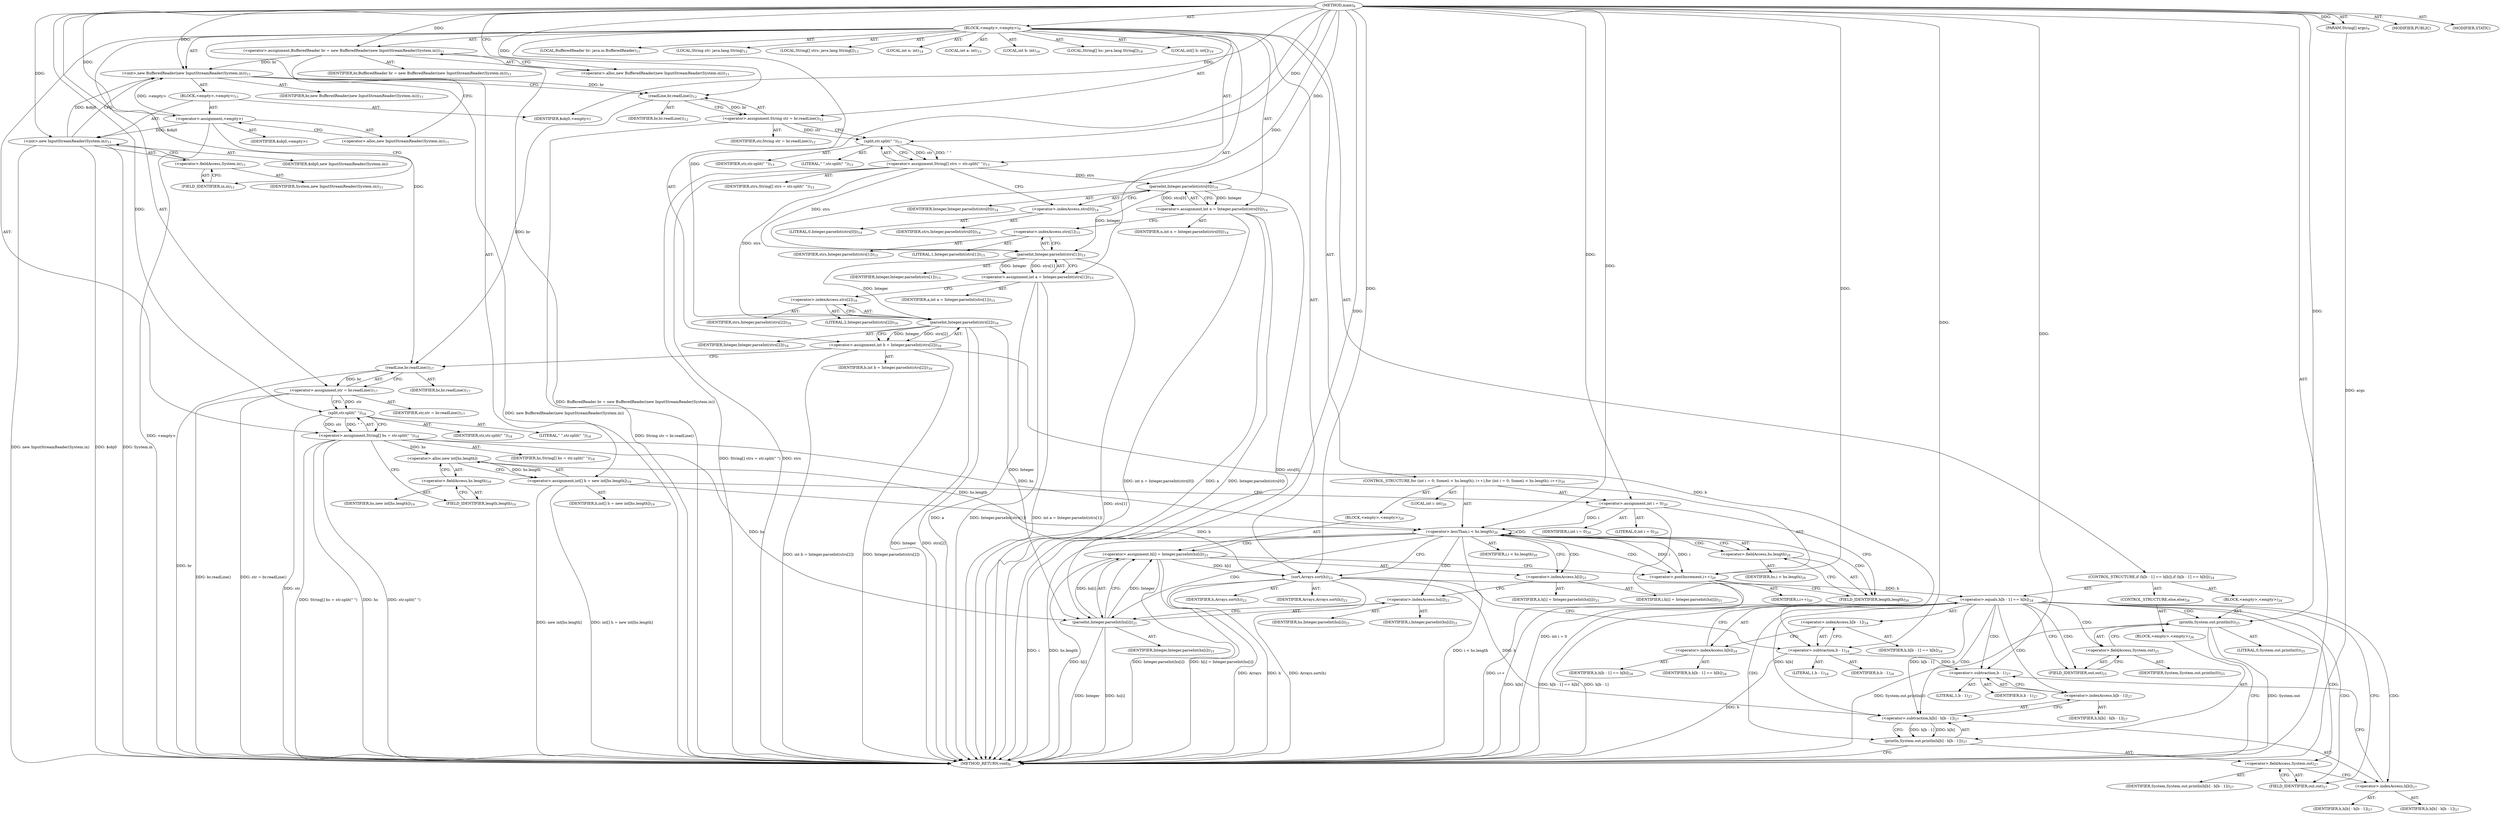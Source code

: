digraph "main" {  
"19" [label = <(METHOD,main)<SUB>9</SUB>> ]
"20" [label = <(PARAM,String[] args)<SUB>9</SUB>> ]
"21" [label = <(BLOCK,&lt;empty&gt;,&lt;empty&gt;)<SUB>9</SUB>> ]
"4" [label = <(LOCAL,BufferedReader br: java.io.BufferedReader)<SUB>11</SUB>> ]
"22" [label = <(&lt;operator&gt;.assignment,BufferedReader br = new BufferedReader(new InputStreamReader(System.in)))<SUB>11</SUB>> ]
"23" [label = <(IDENTIFIER,br,BufferedReader br = new BufferedReader(new InputStreamReader(System.in)))<SUB>11</SUB>> ]
"24" [label = <(&lt;operator&gt;.alloc,new BufferedReader(new InputStreamReader(System.in)))<SUB>11</SUB>> ]
"25" [label = <(&lt;init&gt;,new BufferedReader(new InputStreamReader(System.in)))<SUB>11</SUB>> ]
"3" [label = <(IDENTIFIER,br,new BufferedReader(new InputStreamReader(System.in)))<SUB>11</SUB>> ]
"26" [label = <(BLOCK,&lt;empty&gt;,&lt;empty&gt;)<SUB>11</SUB>> ]
"27" [label = <(&lt;operator&gt;.assignment,&lt;empty&gt;)> ]
"28" [label = <(IDENTIFIER,$obj0,&lt;empty&gt;)> ]
"29" [label = <(&lt;operator&gt;.alloc,new InputStreamReader(System.in))<SUB>11</SUB>> ]
"30" [label = <(&lt;init&gt;,new InputStreamReader(System.in))<SUB>11</SUB>> ]
"31" [label = <(IDENTIFIER,$obj0,new InputStreamReader(System.in))> ]
"32" [label = <(&lt;operator&gt;.fieldAccess,System.in)<SUB>11</SUB>> ]
"33" [label = <(IDENTIFIER,System,new InputStreamReader(System.in))<SUB>11</SUB>> ]
"34" [label = <(FIELD_IDENTIFIER,in,in)<SUB>11</SUB>> ]
"35" [label = <(IDENTIFIER,$obj0,&lt;empty&gt;)> ]
"36" [label = <(LOCAL,String str: java.lang.String)<SUB>12</SUB>> ]
"37" [label = <(&lt;operator&gt;.assignment,String str = br.readLine())<SUB>12</SUB>> ]
"38" [label = <(IDENTIFIER,str,String str = br.readLine())<SUB>12</SUB>> ]
"39" [label = <(readLine,br.readLine())<SUB>12</SUB>> ]
"40" [label = <(IDENTIFIER,br,br.readLine())<SUB>12</SUB>> ]
"41" [label = <(LOCAL,String[] strs: java.lang.String[])<SUB>13</SUB>> ]
"42" [label = <(&lt;operator&gt;.assignment,String[] strs = str.split(&quot; &quot;))<SUB>13</SUB>> ]
"43" [label = <(IDENTIFIER,strs,String[] strs = str.split(&quot; &quot;))<SUB>13</SUB>> ]
"44" [label = <(split,str.split(&quot; &quot;))<SUB>13</SUB>> ]
"45" [label = <(IDENTIFIER,str,str.split(&quot; &quot;))<SUB>13</SUB>> ]
"46" [label = <(LITERAL,&quot; &quot;,str.split(&quot; &quot;))<SUB>13</SUB>> ]
"47" [label = <(LOCAL,int n: int)<SUB>14</SUB>> ]
"48" [label = <(&lt;operator&gt;.assignment,int n = Integer.parseInt(strs[0]))<SUB>14</SUB>> ]
"49" [label = <(IDENTIFIER,n,int n = Integer.parseInt(strs[0]))<SUB>14</SUB>> ]
"50" [label = <(parseInt,Integer.parseInt(strs[0]))<SUB>14</SUB>> ]
"51" [label = <(IDENTIFIER,Integer,Integer.parseInt(strs[0]))<SUB>14</SUB>> ]
"52" [label = <(&lt;operator&gt;.indexAccess,strs[0])<SUB>14</SUB>> ]
"53" [label = <(IDENTIFIER,strs,Integer.parseInt(strs[0]))<SUB>14</SUB>> ]
"54" [label = <(LITERAL,0,Integer.parseInt(strs[0]))<SUB>14</SUB>> ]
"55" [label = <(LOCAL,int a: int)<SUB>15</SUB>> ]
"56" [label = <(&lt;operator&gt;.assignment,int a = Integer.parseInt(strs[1]))<SUB>15</SUB>> ]
"57" [label = <(IDENTIFIER,a,int a = Integer.parseInt(strs[1]))<SUB>15</SUB>> ]
"58" [label = <(parseInt,Integer.parseInt(strs[1]))<SUB>15</SUB>> ]
"59" [label = <(IDENTIFIER,Integer,Integer.parseInt(strs[1]))<SUB>15</SUB>> ]
"60" [label = <(&lt;operator&gt;.indexAccess,strs[1])<SUB>15</SUB>> ]
"61" [label = <(IDENTIFIER,strs,Integer.parseInt(strs[1]))<SUB>15</SUB>> ]
"62" [label = <(LITERAL,1,Integer.parseInt(strs[1]))<SUB>15</SUB>> ]
"63" [label = <(LOCAL,int b: int)<SUB>16</SUB>> ]
"64" [label = <(&lt;operator&gt;.assignment,int b = Integer.parseInt(strs[2]))<SUB>16</SUB>> ]
"65" [label = <(IDENTIFIER,b,int b = Integer.parseInt(strs[2]))<SUB>16</SUB>> ]
"66" [label = <(parseInt,Integer.parseInt(strs[2]))<SUB>16</SUB>> ]
"67" [label = <(IDENTIFIER,Integer,Integer.parseInt(strs[2]))<SUB>16</SUB>> ]
"68" [label = <(&lt;operator&gt;.indexAccess,strs[2])<SUB>16</SUB>> ]
"69" [label = <(IDENTIFIER,strs,Integer.parseInt(strs[2]))<SUB>16</SUB>> ]
"70" [label = <(LITERAL,2,Integer.parseInt(strs[2]))<SUB>16</SUB>> ]
"71" [label = <(&lt;operator&gt;.assignment,str = br.readLine())<SUB>17</SUB>> ]
"72" [label = <(IDENTIFIER,str,str = br.readLine())<SUB>17</SUB>> ]
"73" [label = <(readLine,br.readLine())<SUB>17</SUB>> ]
"74" [label = <(IDENTIFIER,br,br.readLine())<SUB>17</SUB>> ]
"75" [label = <(LOCAL,String[] hs: java.lang.String[])<SUB>18</SUB>> ]
"76" [label = <(&lt;operator&gt;.assignment,String[] hs = str.split(&quot; &quot;))<SUB>18</SUB>> ]
"77" [label = <(IDENTIFIER,hs,String[] hs = str.split(&quot; &quot;))<SUB>18</SUB>> ]
"78" [label = <(split,str.split(&quot; &quot;))<SUB>18</SUB>> ]
"79" [label = <(IDENTIFIER,str,str.split(&quot; &quot;))<SUB>18</SUB>> ]
"80" [label = <(LITERAL,&quot; &quot;,str.split(&quot; &quot;))<SUB>18</SUB>> ]
"81" [label = <(LOCAL,int[] h: int[])<SUB>19</SUB>> ]
"82" [label = <(&lt;operator&gt;.assignment,int[] h = new int[hs.length])<SUB>19</SUB>> ]
"83" [label = <(IDENTIFIER,h,int[] h = new int[hs.length])<SUB>19</SUB>> ]
"84" [label = <(&lt;operator&gt;.alloc,new int[hs.length])> ]
"85" [label = <(&lt;operator&gt;.fieldAccess,hs.length)<SUB>19</SUB>> ]
"86" [label = <(IDENTIFIER,hs,new int[hs.length])<SUB>19</SUB>> ]
"87" [label = <(FIELD_IDENTIFIER,length,length)<SUB>19</SUB>> ]
"88" [label = <(CONTROL_STRUCTURE,for (int i = 0; Some(i &lt; hs.length); i++),for (int i = 0; Some(i &lt; hs.length); i++))<SUB>20</SUB>> ]
"89" [label = <(LOCAL,int i: int)<SUB>20</SUB>> ]
"90" [label = <(&lt;operator&gt;.assignment,int i = 0)<SUB>20</SUB>> ]
"91" [label = <(IDENTIFIER,i,int i = 0)<SUB>20</SUB>> ]
"92" [label = <(LITERAL,0,int i = 0)<SUB>20</SUB>> ]
"93" [label = <(&lt;operator&gt;.lessThan,i &lt; hs.length)<SUB>20</SUB>> ]
"94" [label = <(IDENTIFIER,i,i &lt; hs.length)<SUB>20</SUB>> ]
"95" [label = <(&lt;operator&gt;.fieldAccess,hs.length)<SUB>20</SUB>> ]
"96" [label = <(IDENTIFIER,hs,i &lt; hs.length)<SUB>20</SUB>> ]
"97" [label = <(FIELD_IDENTIFIER,length,length)<SUB>20</SUB>> ]
"98" [label = <(&lt;operator&gt;.postIncrement,i++)<SUB>20</SUB>> ]
"99" [label = <(IDENTIFIER,i,i++)<SUB>20</SUB>> ]
"100" [label = <(BLOCK,&lt;empty&gt;,&lt;empty&gt;)<SUB>20</SUB>> ]
"101" [label = <(&lt;operator&gt;.assignment,h[i] = Integer.parseInt(hs[i]))<SUB>21</SUB>> ]
"102" [label = <(&lt;operator&gt;.indexAccess,h[i])<SUB>21</SUB>> ]
"103" [label = <(IDENTIFIER,h,h[i] = Integer.parseInt(hs[i]))<SUB>21</SUB>> ]
"104" [label = <(IDENTIFIER,i,h[i] = Integer.parseInt(hs[i]))<SUB>21</SUB>> ]
"105" [label = <(parseInt,Integer.parseInt(hs[i]))<SUB>21</SUB>> ]
"106" [label = <(IDENTIFIER,Integer,Integer.parseInt(hs[i]))<SUB>21</SUB>> ]
"107" [label = <(&lt;operator&gt;.indexAccess,hs[i])<SUB>21</SUB>> ]
"108" [label = <(IDENTIFIER,hs,Integer.parseInt(hs[i]))<SUB>21</SUB>> ]
"109" [label = <(IDENTIFIER,i,Integer.parseInt(hs[i]))<SUB>21</SUB>> ]
"110" [label = <(sort,Arrays.sort(h))<SUB>23</SUB>> ]
"111" [label = <(IDENTIFIER,Arrays,Arrays.sort(h))<SUB>23</SUB>> ]
"112" [label = <(IDENTIFIER,h,Arrays.sort(h))<SUB>23</SUB>> ]
"113" [label = <(CONTROL_STRUCTURE,if (h[b - 1] == h[b]),if (h[b - 1] == h[b]))<SUB>24</SUB>> ]
"114" [label = <(&lt;operator&gt;.equals,h[b - 1] == h[b])<SUB>24</SUB>> ]
"115" [label = <(&lt;operator&gt;.indexAccess,h[b - 1])<SUB>24</SUB>> ]
"116" [label = <(IDENTIFIER,h,h[b - 1] == h[b])<SUB>24</SUB>> ]
"117" [label = <(&lt;operator&gt;.subtraction,b - 1)<SUB>24</SUB>> ]
"118" [label = <(IDENTIFIER,b,b - 1)<SUB>24</SUB>> ]
"119" [label = <(LITERAL,1,b - 1)<SUB>24</SUB>> ]
"120" [label = <(&lt;operator&gt;.indexAccess,h[b])<SUB>24</SUB>> ]
"121" [label = <(IDENTIFIER,h,h[b - 1] == h[b])<SUB>24</SUB>> ]
"122" [label = <(IDENTIFIER,b,h[b - 1] == h[b])<SUB>24</SUB>> ]
"123" [label = <(BLOCK,&lt;empty&gt;,&lt;empty&gt;)<SUB>24</SUB>> ]
"124" [label = <(println,System.out.println(0))<SUB>25</SUB>> ]
"125" [label = <(&lt;operator&gt;.fieldAccess,System.out)<SUB>25</SUB>> ]
"126" [label = <(IDENTIFIER,System,System.out.println(0))<SUB>25</SUB>> ]
"127" [label = <(FIELD_IDENTIFIER,out,out)<SUB>25</SUB>> ]
"128" [label = <(LITERAL,0,System.out.println(0))<SUB>25</SUB>> ]
"129" [label = <(CONTROL_STRUCTURE,else,else)<SUB>26</SUB>> ]
"130" [label = <(BLOCK,&lt;empty&gt;,&lt;empty&gt;)<SUB>26</SUB>> ]
"131" [label = <(println,System.out.println(h[b] - h[b - 1]))<SUB>27</SUB>> ]
"132" [label = <(&lt;operator&gt;.fieldAccess,System.out)<SUB>27</SUB>> ]
"133" [label = <(IDENTIFIER,System,System.out.println(h[b] - h[b - 1]))<SUB>27</SUB>> ]
"134" [label = <(FIELD_IDENTIFIER,out,out)<SUB>27</SUB>> ]
"135" [label = <(&lt;operator&gt;.subtraction,h[b] - h[b - 1])<SUB>27</SUB>> ]
"136" [label = <(&lt;operator&gt;.indexAccess,h[b])<SUB>27</SUB>> ]
"137" [label = <(IDENTIFIER,h,h[b] - h[b - 1])<SUB>27</SUB>> ]
"138" [label = <(IDENTIFIER,b,h[b] - h[b - 1])<SUB>27</SUB>> ]
"139" [label = <(&lt;operator&gt;.indexAccess,h[b - 1])<SUB>27</SUB>> ]
"140" [label = <(IDENTIFIER,h,h[b] - h[b - 1])<SUB>27</SUB>> ]
"141" [label = <(&lt;operator&gt;.subtraction,b - 1)<SUB>27</SUB>> ]
"142" [label = <(IDENTIFIER,b,b - 1)<SUB>27</SUB>> ]
"143" [label = <(LITERAL,1,b - 1)<SUB>27</SUB>> ]
"144" [label = <(MODIFIER,PUBLIC)> ]
"145" [label = <(MODIFIER,STATIC)> ]
"146" [label = <(METHOD_RETURN,void)<SUB>9</SUB>> ]
  "19" -> "20"  [ label = "AST: "] 
  "19" -> "21"  [ label = "AST: "] 
  "19" -> "144"  [ label = "AST: "] 
  "19" -> "145"  [ label = "AST: "] 
  "19" -> "146"  [ label = "AST: "] 
  "21" -> "4"  [ label = "AST: "] 
  "21" -> "22"  [ label = "AST: "] 
  "21" -> "25"  [ label = "AST: "] 
  "21" -> "36"  [ label = "AST: "] 
  "21" -> "37"  [ label = "AST: "] 
  "21" -> "41"  [ label = "AST: "] 
  "21" -> "42"  [ label = "AST: "] 
  "21" -> "47"  [ label = "AST: "] 
  "21" -> "48"  [ label = "AST: "] 
  "21" -> "55"  [ label = "AST: "] 
  "21" -> "56"  [ label = "AST: "] 
  "21" -> "63"  [ label = "AST: "] 
  "21" -> "64"  [ label = "AST: "] 
  "21" -> "71"  [ label = "AST: "] 
  "21" -> "75"  [ label = "AST: "] 
  "21" -> "76"  [ label = "AST: "] 
  "21" -> "81"  [ label = "AST: "] 
  "21" -> "82"  [ label = "AST: "] 
  "21" -> "88"  [ label = "AST: "] 
  "21" -> "110"  [ label = "AST: "] 
  "21" -> "113"  [ label = "AST: "] 
  "22" -> "23"  [ label = "AST: "] 
  "22" -> "24"  [ label = "AST: "] 
  "25" -> "3"  [ label = "AST: "] 
  "25" -> "26"  [ label = "AST: "] 
  "26" -> "27"  [ label = "AST: "] 
  "26" -> "30"  [ label = "AST: "] 
  "26" -> "35"  [ label = "AST: "] 
  "27" -> "28"  [ label = "AST: "] 
  "27" -> "29"  [ label = "AST: "] 
  "30" -> "31"  [ label = "AST: "] 
  "30" -> "32"  [ label = "AST: "] 
  "32" -> "33"  [ label = "AST: "] 
  "32" -> "34"  [ label = "AST: "] 
  "37" -> "38"  [ label = "AST: "] 
  "37" -> "39"  [ label = "AST: "] 
  "39" -> "40"  [ label = "AST: "] 
  "42" -> "43"  [ label = "AST: "] 
  "42" -> "44"  [ label = "AST: "] 
  "44" -> "45"  [ label = "AST: "] 
  "44" -> "46"  [ label = "AST: "] 
  "48" -> "49"  [ label = "AST: "] 
  "48" -> "50"  [ label = "AST: "] 
  "50" -> "51"  [ label = "AST: "] 
  "50" -> "52"  [ label = "AST: "] 
  "52" -> "53"  [ label = "AST: "] 
  "52" -> "54"  [ label = "AST: "] 
  "56" -> "57"  [ label = "AST: "] 
  "56" -> "58"  [ label = "AST: "] 
  "58" -> "59"  [ label = "AST: "] 
  "58" -> "60"  [ label = "AST: "] 
  "60" -> "61"  [ label = "AST: "] 
  "60" -> "62"  [ label = "AST: "] 
  "64" -> "65"  [ label = "AST: "] 
  "64" -> "66"  [ label = "AST: "] 
  "66" -> "67"  [ label = "AST: "] 
  "66" -> "68"  [ label = "AST: "] 
  "68" -> "69"  [ label = "AST: "] 
  "68" -> "70"  [ label = "AST: "] 
  "71" -> "72"  [ label = "AST: "] 
  "71" -> "73"  [ label = "AST: "] 
  "73" -> "74"  [ label = "AST: "] 
  "76" -> "77"  [ label = "AST: "] 
  "76" -> "78"  [ label = "AST: "] 
  "78" -> "79"  [ label = "AST: "] 
  "78" -> "80"  [ label = "AST: "] 
  "82" -> "83"  [ label = "AST: "] 
  "82" -> "84"  [ label = "AST: "] 
  "84" -> "85"  [ label = "AST: "] 
  "85" -> "86"  [ label = "AST: "] 
  "85" -> "87"  [ label = "AST: "] 
  "88" -> "89"  [ label = "AST: "] 
  "88" -> "90"  [ label = "AST: "] 
  "88" -> "93"  [ label = "AST: "] 
  "88" -> "98"  [ label = "AST: "] 
  "88" -> "100"  [ label = "AST: "] 
  "90" -> "91"  [ label = "AST: "] 
  "90" -> "92"  [ label = "AST: "] 
  "93" -> "94"  [ label = "AST: "] 
  "93" -> "95"  [ label = "AST: "] 
  "95" -> "96"  [ label = "AST: "] 
  "95" -> "97"  [ label = "AST: "] 
  "98" -> "99"  [ label = "AST: "] 
  "100" -> "101"  [ label = "AST: "] 
  "101" -> "102"  [ label = "AST: "] 
  "101" -> "105"  [ label = "AST: "] 
  "102" -> "103"  [ label = "AST: "] 
  "102" -> "104"  [ label = "AST: "] 
  "105" -> "106"  [ label = "AST: "] 
  "105" -> "107"  [ label = "AST: "] 
  "107" -> "108"  [ label = "AST: "] 
  "107" -> "109"  [ label = "AST: "] 
  "110" -> "111"  [ label = "AST: "] 
  "110" -> "112"  [ label = "AST: "] 
  "113" -> "114"  [ label = "AST: "] 
  "113" -> "123"  [ label = "AST: "] 
  "113" -> "129"  [ label = "AST: "] 
  "114" -> "115"  [ label = "AST: "] 
  "114" -> "120"  [ label = "AST: "] 
  "115" -> "116"  [ label = "AST: "] 
  "115" -> "117"  [ label = "AST: "] 
  "117" -> "118"  [ label = "AST: "] 
  "117" -> "119"  [ label = "AST: "] 
  "120" -> "121"  [ label = "AST: "] 
  "120" -> "122"  [ label = "AST: "] 
  "123" -> "124"  [ label = "AST: "] 
  "124" -> "125"  [ label = "AST: "] 
  "124" -> "128"  [ label = "AST: "] 
  "125" -> "126"  [ label = "AST: "] 
  "125" -> "127"  [ label = "AST: "] 
  "129" -> "130"  [ label = "AST: "] 
  "130" -> "131"  [ label = "AST: "] 
  "131" -> "132"  [ label = "AST: "] 
  "131" -> "135"  [ label = "AST: "] 
  "132" -> "133"  [ label = "AST: "] 
  "132" -> "134"  [ label = "AST: "] 
  "135" -> "136"  [ label = "AST: "] 
  "135" -> "139"  [ label = "AST: "] 
  "136" -> "137"  [ label = "AST: "] 
  "136" -> "138"  [ label = "AST: "] 
  "139" -> "140"  [ label = "AST: "] 
  "139" -> "141"  [ label = "AST: "] 
  "141" -> "142"  [ label = "AST: "] 
  "141" -> "143"  [ label = "AST: "] 
  "22" -> "29"  [ label = "CFG: "] 
  "25" -> "39"  [ label = "CFG: "] 
  "37" -> "44"  [ label = "CFG: "] 
  "42" -> "52"  [ label = "CFG: "] 
  "48" -> "60"  [ label = "CFG: "] 
  "56" -> "68"  [ label = "CFG: "] 
  "64" -> "73"  [ label = "CFG: "] 
  "71" -> "78"  [ label = "CFG: "] 
  "76" -> "87"  [ label = "CFG: "] 
  "82" -> "90"  [ label = "CFG: "] 
  "110" -> "117"  [ label = "CFG: "] 
  "24" -> "22"  [ label = "CFG: "] 
  "39" -> "37"  [ label = "CFG: "] 
  "44" -> "42"  [ label = "CFG: "] 
  "50" -> "48"  [ label = "CFG: "] 
  "58" -> "56"  [ label = "CFG: "] 
  "66" -> "64"  [ label = "CFG: "] 
  "73" -> "71"  [ label = "CFG: "] 
  "78" -> "76"  [ label = "CFG: "] 
  "84" -> "82"  [ label = "CFG: "] 
  "90" -> "97"  [ label = "CFG: "] 
  "93" -> "102"  [ label = "CFG: "] 
  "93" -> "110"  [ label = "CFG: "] 
  "98" -> "97"  [ label = "CFG: "] 
  "114" -> "127"  [ label = "CFG: "] 
  "114" -> "134"  [ label = "CFG: "] 
  "27" -> "34"  [ label = "CFG: "] 
  "30" -> "25"  [ label = "CFG: "] 
  "52" -> "50"  [ label = "CFG: "] 
  "60" -> "58"  [ label = "CFG: "] 
  "68" -> "66"  [ label = "CFG: "] 
  "85" -> "84"  [ label = "CFG: "] 
  "95" -> "93"  [ label = "CFG: "] 
  "101" -> "98"  [ label = "CFG: "] 
  "115" -> "120"  [ label = "CFG: "] 
  "120" -> "114"  [ label = "CFG: "] 
  "124" -> "146"  [ label = "CFG: "] 
  "29" -> "27"  [ label = "CFG: "] 
  "32" -> "30"  [ label = "CFG: "] 
  "87" -> "85"  [ label = "CFG: "] 
  "97" -> "95"  [ label = "CFG: "] 
  "102" -> "107"  [ label = "CFG: "] 
  "105" -> "101"  [ label = "CFG: "] 
  "117" -> "115"  [ label = "CFG: "] 
  "125" -> "124"  [ label = "CFG: "] 
  "131" -> "146"  [ label = "CFG: "] 
  "34" -> "32"  [ label = "CFG: "] 
  "107" -> "105"  [ label = "CFG: "] 
  "127" -> "125"  [ label = "CFG: "] 
  "132" -> "136"  [ label = "CFG: "] 
  "135" -> "131"  [ label = "CFG: "] 
  "134" -> "132"  [ label = "CFG: "] 
  "136" -> "141"  [ label = "CFG: "] 
  "139" -> "135"  [ label = "CFG: "] 
  "141" -> "139"  [ label = "CFG: "] 
  "19" -> "24"  [ label = "CFG: "] 
  "20" -> "146"  [ label = "DDG: args"] 
  "22" -> "146"  [ label = "DDG: BufferedReader br = new BufferedReader(new InputStreamReader(System.in))"] 
  "27" -> "146"  [ label = "DDG: &lt;empty&gt;"] 
  "30" -> "146"  [ label = "DDG: $obj0"] 
  "30" -> "146"  [ label = "DDG: System.in"] 
  "30" -> "146"  [ label = "DDG: new InputStreamReader(System.in)"] 
  "25" -> "146"  [ label = "DDG: new BufferedReader(new InputStreamReader(System.in))"] 
  "37" -> "146"  [ label = "DDG: String str = br.readLine()"] 
  "42" -> "146"  [ label = "DDG: strs"] 
  "42" -> "146"  [ label = "DDG: String[] strs = str.split(&quot; &quot;)"] 
  "48" -> "146"  [ label = "DDG: n"] 
  "50" -> "146"  [ label = "DDG: strs[0]"] 
  "48" -> "146"  [ label = "DDG: Integer.parseInt(strs[0])"] 
  "48" -> "146"  [ label = "DDG: int n = Integer.parseInt(strs[0])"] 
  "56" -> "146"  [ label = "DDG: a"] 
  "58" -> "146"  [ label = "DDG: strs[1]"] 
  "56" -> "146"  [ label = "DDG: Integer.parseInt(strs[1])"] 
  "56" -> "146"  [ label = "DDG: int a = Integer.parseInt(strs[1])"] 
  "66" -> "146"  [ label = "DDG: Integer"] 
  "66" -> "146"  [ label = "DDG: strs[2]"] 
  "64" -> "146"  [ label = "DDG: Integer.parseInt(strs[2])"] 
  "64" -> "146"  [ label = "DDG: int b = Integer.parseInt(strs[2])"] 
  "73" -> "146"  [ label = "DDG: br"] 
  "71" -> "146"  [ label = "DDG: br.readLine()"] 
  "71" -> "146"  [ label = "DDG: str = br.readLine()"] 
  "76" -> "146"  [ label = "DDG: hs"] 
  "78" -> "146"  [ label = "DDG: str"] 
  "76" -> "146"  [ label = "DDG: str.split(&quot; &quot;)"] 
  "76" -> "146"  [ label = "DDG: String[] hs = str.split(&quot; &quot;)"] 
  "82" -> "146"  [ label = "DDG: new int[hs.length]"] 
  "82" -> "146"  [ label = "DDG: int[] h = new int[hs.length]"] 
  "90" -> "146"  [ label = "DDG: int i = 0"] 
  "93" -> "146"  [ label = "DDG: i"] 
  "93" -> "146"  [ label = "DDG: hs.length"] 
  "93" -> "146"  [ label = "DDG: i &lt; hs.length"] 
  "110" -> "146"  [ label = "DDG: h"] 
  "110" -> "146"  [ label = "DDG: Arrays.sort(h)"] 
  "117" -> "146"  [ label = "DDG: b"] 
  "114" -> "146"  [ label = "DDG: h[b - 1]"] 
  "114" -> "146"  [ label = "DDG: h[b]"] 
  "114" -> "146"  [ label = "DDG: h[b - 1] == h[b]"] 
  "124" -> "146"  [ label = "DDG: System.out"] 
  "124" -> "146"  [ label = "DDG: System.out.println(0)"] 
  "101" -> "146"  [ label = "DDG: h[i]"] 
  "105" -> "146"  [ label = "DDG: Integer"] 
  "105" -> "146"  [ label = "DDG: hs[i]"] 
  "101" -> "146"  [ label = "DDG: Integer.parseInt(hs[i])"] 
  "101" -> "146"  [ label = "DDG: h[i] = Integer.parseInt(hs[i])"] 
  "98" -> "146"  [ label = "DDG: i++"] 
  "110" -> "146"  [ label = "DDG: Arrays"] 
  "19" -> "20"  [ label = "DDG: "] 
  "19" -> "22"  [ label = "DDG: "] 
  "39" -> "37"  [ label = "DDG: br"] 
  "44" -> "42"  [ label = "DDG: str"] 
  "44" -> "42"  [ label = "DDG: &quot; &quot;"] 
  "50" -> "48"  [ label = "DDG: Integer"] 
  "50" -> "48"  [ label = "DDG: strs[0]"] 
  "58" -> "56"  [ label = "DDG: Integer"] 
  "58" -> "56"  [ label = "DDG: strs[1]"] 
  "66" -> "64"  [ label = "DDG: Integer"] 
  "66" -> "64"  [ label = "DDG: strs[2]"] 
  "73" -> "71"  [ label = "DDG: br"] 
  "78" -> "76"  [ label = "DDG: str"] 
  "78" -> "76"  [ label = "DDG: &quot; &quot;"] 
  "84" -> "82"  [ label = "DDG: hs.length"] 
  "22" -> "25"  [ label = "DDG: br"] 
  "19" -> "25"  [ label = "DDG: "] 
  "27" -> "25"  [ label = "DDG: &lt;empty&gt;"] 
  "30" -> "25"  [ label = "DDG: $obj0"] 
  "19" -> "90"  [ label = "DDG: "] 
  "19" -> "110"  [ label = "DDG: "] 
  "82" -> "110"  [ label = "DDG: h"] 
  "101" -> "110"  [ label = "DDG: h[i]"] 
  "19" -> "27"  [ label = "DDG: "] 
  "19" -> "35"  [ label = "DDG: "] 
  "25" -> "39"  [ label = "DDG: br"] 
  "19" -> "39"  [ label = "DDG: "] 
  "37" -> "44"  [ label = "DDG: str"] 
  "19" -> "44"  [ label = "DDG: "] 
  "19" -> "50"  [ label = "DDG: "] 
  "42" -> "50"  [ label = "DDG: strs"] 
  "50" -> "58"  [ label = "DDG: Integer"] 
  "19" -> "58"  [ label = "DDG: "] 
  "42" -> "58"  [ label = "DDG: strs"] 
  "58" -> "66"  [ label = "DDG: Integer"] 
  "19" -> "66"  [ label = "DDG: "] 
  "42" -> "66"  [ label = "DDG: strs"] 
  "39" -> "73"  [ label = "DDG: br"] 
  "19" -> "73"  [ label = "DDG: "] 
  "71" -> "78"  [ label = "DDG: str"] 
  "19" -> "78"  [ label = "DDG: "] 
  "76" -> "84"  [ label = "DDG: hs"] 
  "90" -> "93"  [ label = "DDG: i"] 
  "98" -> "93"  [ label = "DDG: i"] 
  "19" -> "93"  [ label = "DDG: "] 
  "76" -> "93"  [ label = "DDG: hs"] 
  "84" -> "93"  [ label = "DDG: hs.length"] 
  "93" -> "98"  [ label = "DDG: i"] 
  "19" -> "98"  [ label = "DDG: "] 
  "105" -> "101"  [ label = "DDG: Integer"] 
  "105" -> "101"  [ label = "DDG: hs[i]"] 
  "110" -> "114"  [ label = "DDG: h"] 
  "27" -> "30"  [ label = "DDG: $obj0"] 
  "19" -> "30"  [ label = "DDG: "] 
  "19" -> "124"  [ label = "DDG: "] 
  "66" -> "105"  [ label = "DDG: Integer"] 
  "19" -> "105"  [ label = "DDG: "] 
  "76" -> "105"  [ label = "DDG: hs"] 
  "64" -> "117"  [ label = "DDG: b"] 
  "19" -> "117"  [ label = "DDG: "] 
  "135" -> "131"  [ label = "DDG: h[b]"] 
  "135" -> "131"  [ label = "DDG: h[b - 1]"] 
  "110" -> "135"  [ label = "DDG: h"] 
  "114" -> "135"  [ label = "DDG: h[b]"] 
  "114" -> "135"  [ label = "DDG: h[b - 1]"] 
  "117" -> "141"  [ label = "DDG: b"] 
  "19" -> "141"  [ label = "DDG: "] 
  "93" -> "107"  [ label = "CDG: "] 
  "93" -> "98"  [ label = "CDG: "] 
  "93" -> "105"  [ label = "CDG: "] 
  "93" -> "102"  [ label = "CDG: "] 
  "93" -> "95"  [ label = "CDG: "] 
  "93" -> "97"  [ label = "CDG: "] 
  "93" -> "93"  [ label = "CDG: "] 
  "93" -> "101"  [ label = "CDG: "] 
  "114" -> "141"  [ label = "CDG: "] 
  "114" -> "136"  [ label = "CDG: "] 
  "114" -> "131"  [ label = "CDG: "] 
  "114" -> "135"  [ label = "CDG: "] 
  "114" -> "132"  [ label = "CDG: "] 
  "114" -> "127"  [ label = "CDG: "] 
  "114" -> "139"  [ label = "CDG: "] 
  "114" -> "134"  [ label = "CDG: "] 
  "114" -> "124"  [ label = "CDG: "] 
  "114" -> "125"  [ label = "CDG: "] 
}
